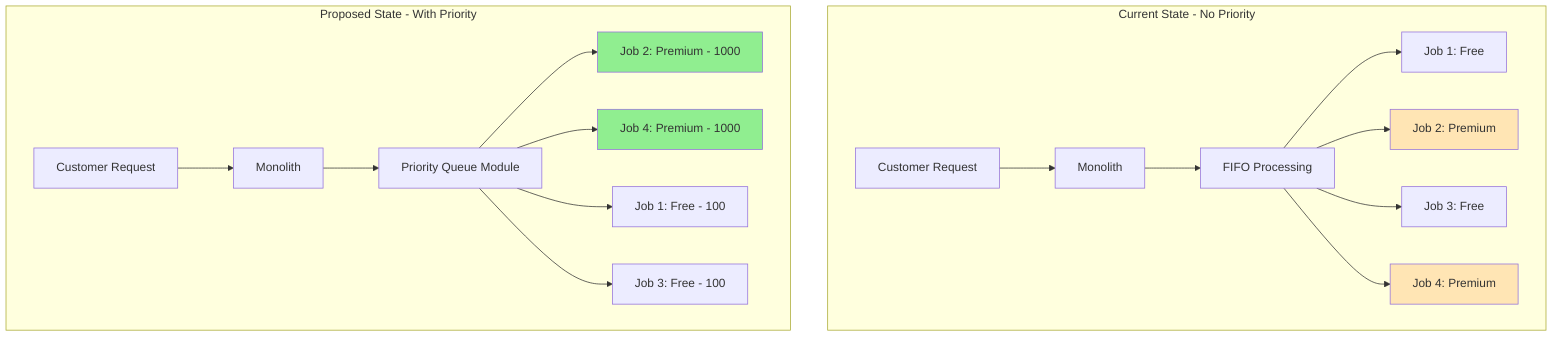 graph TB
    subgraph "Current State - No Priority"
        C1[Customer Request] --> M1[Monolith]
        M1 --> Q1[FIFO Processing]
        Q1 --> J1[Job 1: Free]
        Q1 --> J2[Job 2: Premium]
        Q1 --> J3[Job 3: Free]
        Q1 --> J4[Job 4: Premium]
        
        style J2 fill:#FFE5B4
        style J4 fill:#FFE5B4
    end
    
    subgraph "Proposed State - With Priority"
        C2[Customer Request] --> M2[Monolith]
        M2 --> PQ[Priority Queue Module]
        PQ --> P1[Job 2: Premium - 1000]
        PQ --> P2[Job 4: Premium - 1000]
        PQ --> P3[Job 1: Free - 100]
        PQ --> P4[Job 3: Free - 100]
        
        style P1 fill:#90EE90
        style P2 fill:#90EE90
    end